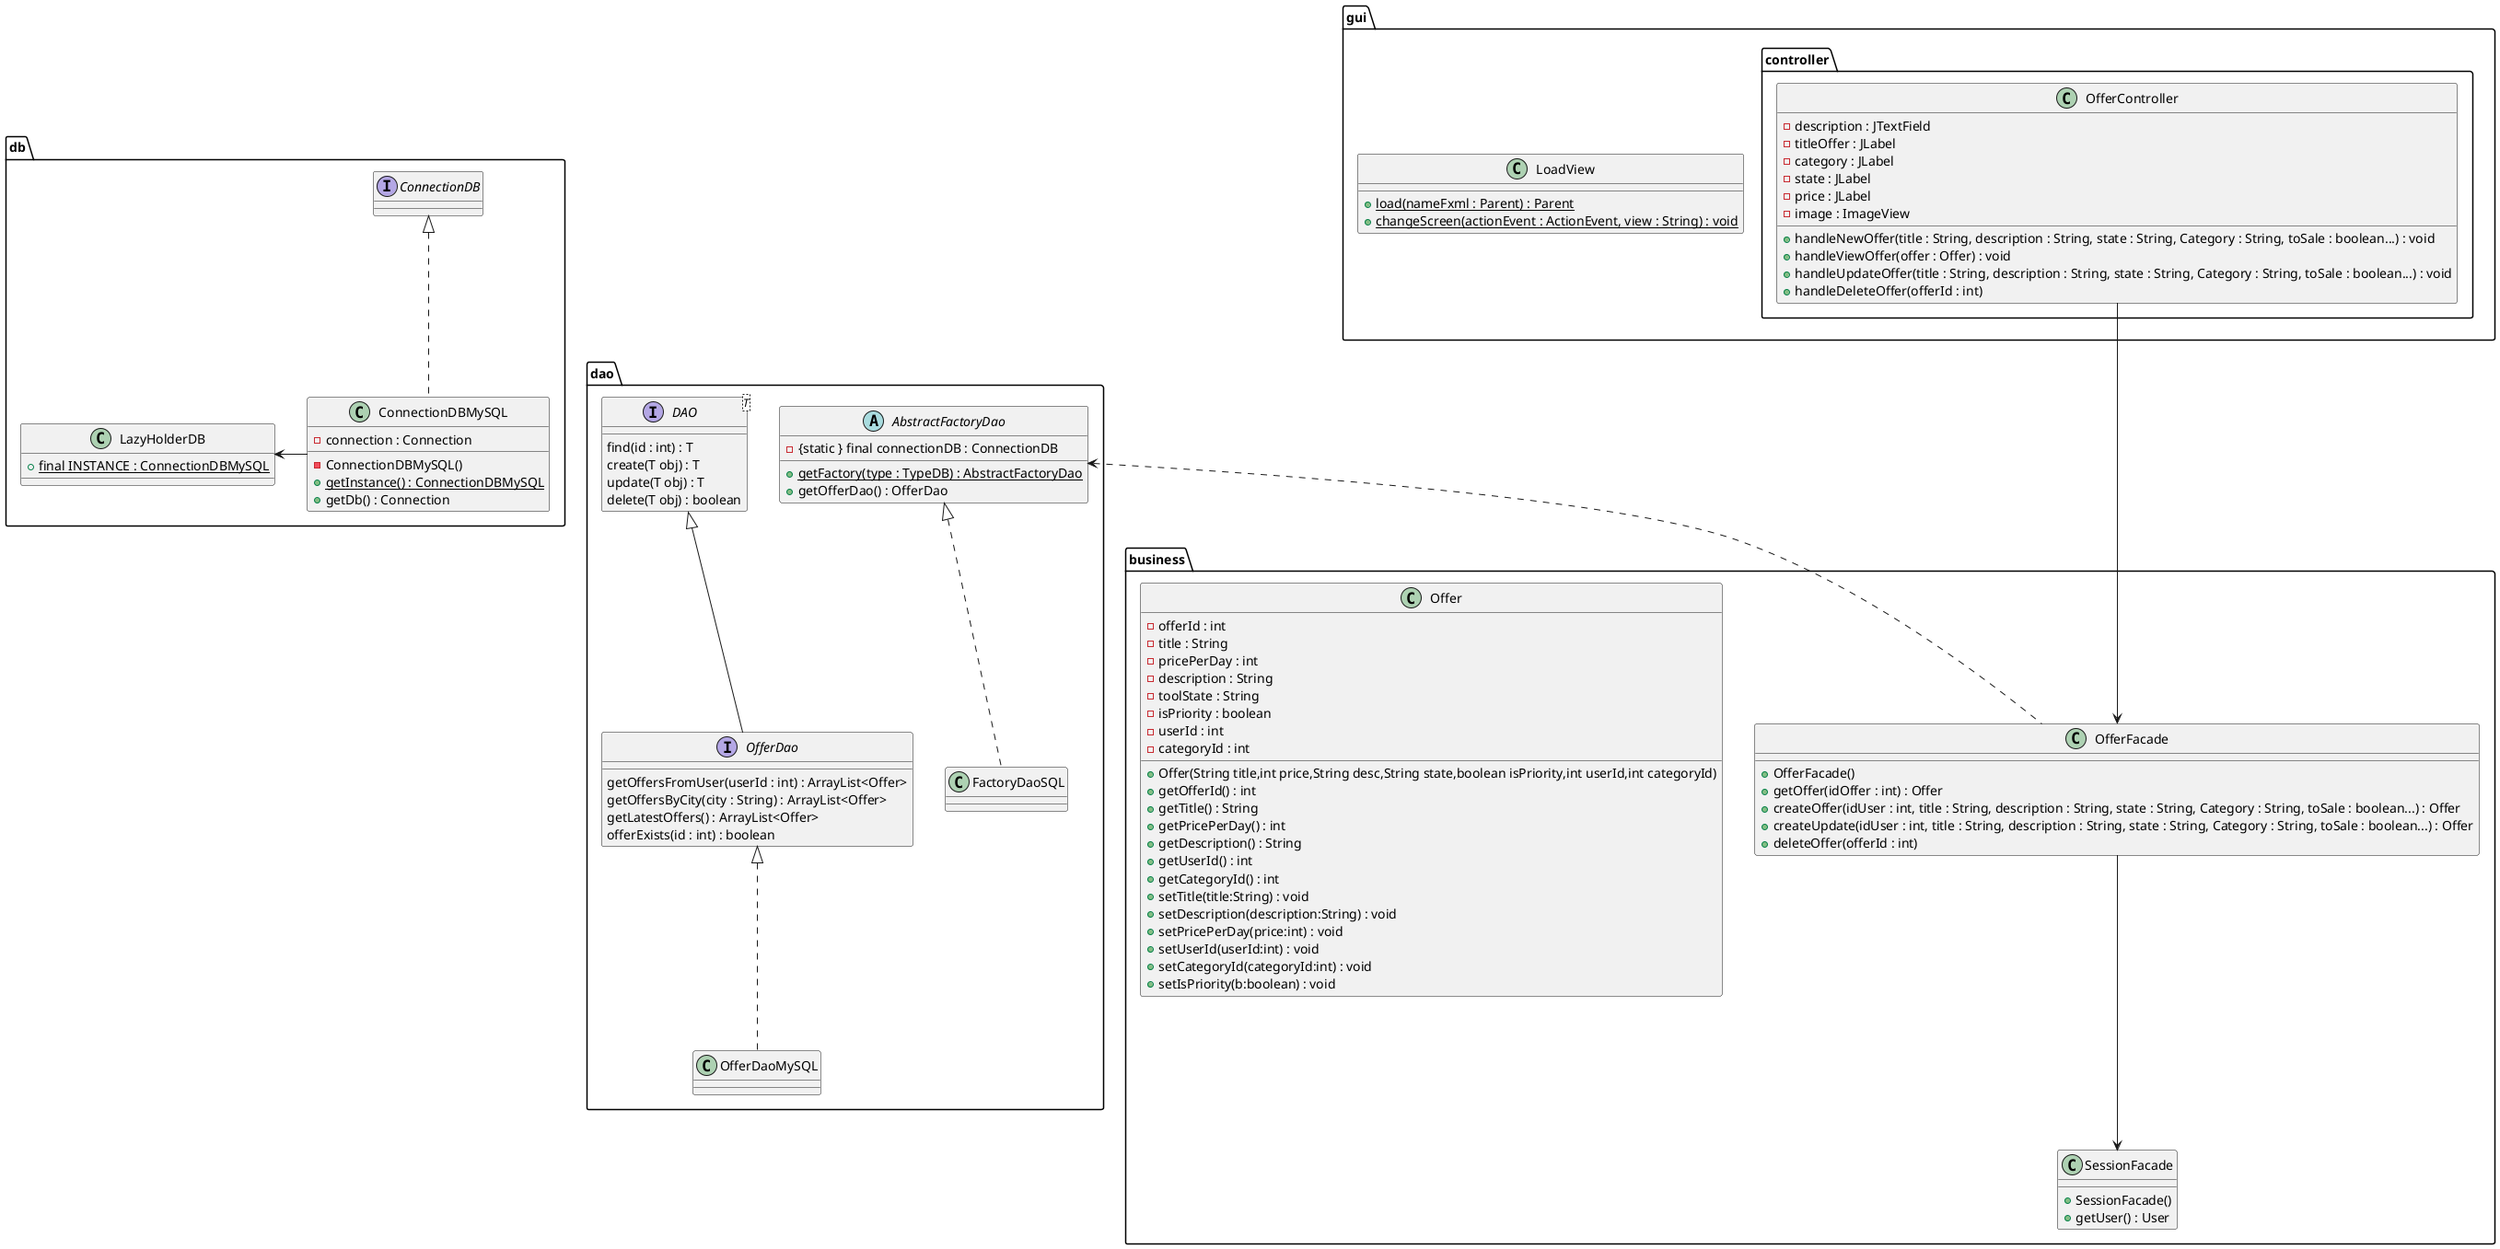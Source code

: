 @startuml

package dao {


    interface OfferDao{
        getOffersFromUser(userId : int) : ArrayList<Offer>
        getOffersByCity(city : String) : ArrayList<Offer>
        getLatestOffers() : ArrayList<Offer>
        offerExists(id : int) : boolean
    }
    class OfferDaoMySQL
    FactoryDaoSQL .up.|> AbstractFactoryDao
    OfferDaoMySQL .up.|> OfferDao


    interface DAO<T>{
        find(id : int) : T
        create(T obj) : T
        update(T obj) : T
        delete(T obj) : boolean
    }

    abstract AbstractFactoryDao{
        - {static } final connectionDB : ConnectionDB
        + {static} getFactory(type : TypeDB) : AbstractFactoryDao
        + getOfferDao() : OfferDao
    }

    class FactoryDaoSQL{
    }


    DAO <|-- OfferDao
}
package db{
    class ConnectionDBMySQL{
        - connection : Connection
        - ConnectionDBMySQL()
        + {static} getInstance() : ConnectionDBMySQL
        + getDb() : Connection
    }

    class LazyHolderDB{
        + {static} final INSTANCE : ConnectionDBMySQL
    }
    interface ConnectionDB
    ConnectionDBMySQL -Left-> LazyHolderDB
    ConnectionDBMySQL .up.|> ConnectionDB

}
package business{
    class SessionFacade{
        + SessionFacade()
        + getUser() : User
    }

    class Offer{
        -offerId : int
        -title : String
        -pricePerDay : int
        -description : String
        -toolState : String
        -isPriority : boolean
        -userId : int
        -categoryId : int
        + Offer(String title,int price,String desc,String state,boolean isPriority,int userId,int categoryId)
        + getOfferId() : int
        + getTitle() : String
        + getPricePerDay() : int
        + getDescription() : String
        + getUserId() : int
        + getCategoryId() : int
        + setTitle(title:String) : void
        + setDescription(description:String) : void
        + setPricePerDay(price:int) : void
        + setUserId(userId:int) : void
        + setCategoryId(categoryId:int) : void
        + setIsPriority(b:boolean) : void
    }


    class OfferFacade{
        + OfferFacade()
        + getOffer(idOffer : int) : Offer
        + createOffer(idUser : int, title : String, description : String, state : String, Category : String, toSale : boolean...) : Offer
        + createUpdate(idUser : int, title : String, description : String, state : String, Category : String, toSale : boolean...) : Offer
        + deleteOffer(offerId : int)
    }

}

package gui{

    class LoadView{
        + {static} load(nameFxml : Parent) : Parent
        + {static} changeScreen(actionEvent : ActionEvent, view : String) : void
    }

    package controller{
        class OfferController{
            - description : JTextField
            - titleOffer : JLabel
            - category : JLabel
            - state : JLabel
            - price : JLabel
            - image : ImageView
            + handleNewOffer(title : String, description : String, state : String, Category : String, toSale : boolean...) : void
            + handleViewOffer(offer : Offer) : void
            + handleUpdateOffer(title : String, description : String, state : String, Category : String, toSale : boolean...) : void
            + handleDeleteOffer(offerId : int)
        }

    }
}
OfferFacade <--Up- OfferController
SessionFacade <--Up- OfferFacade
OfferFacade .Up.> AbstractFactoryDao



@enduml